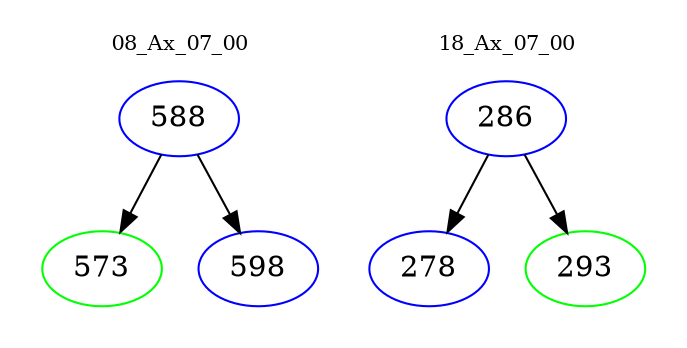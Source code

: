 digraph{
subgraph cluster_0 {
color = white
label = "08_Ax_07_00";
fontsize=10;
T0_588 [label="588", color="blue"]
T0_588 -> T0_573 [color="black"]
T0_573 [label="573", color="green"]
T0_588 -> T0_598 [color="black"]
T0_598 [label="598", color="blue"]
}
subgraph cluster_1 {
color = white
label = "18_Ax_07_00";
fontsize=10;
T1_286 [label="286", color="blue"]
T1_286 -> T1_278 [color="black"]
T1_278 [label="278", color="blue"]
T1_286 -> T1_293 [color="black"]
T1_293 [label="293", color="green"]
}
}
